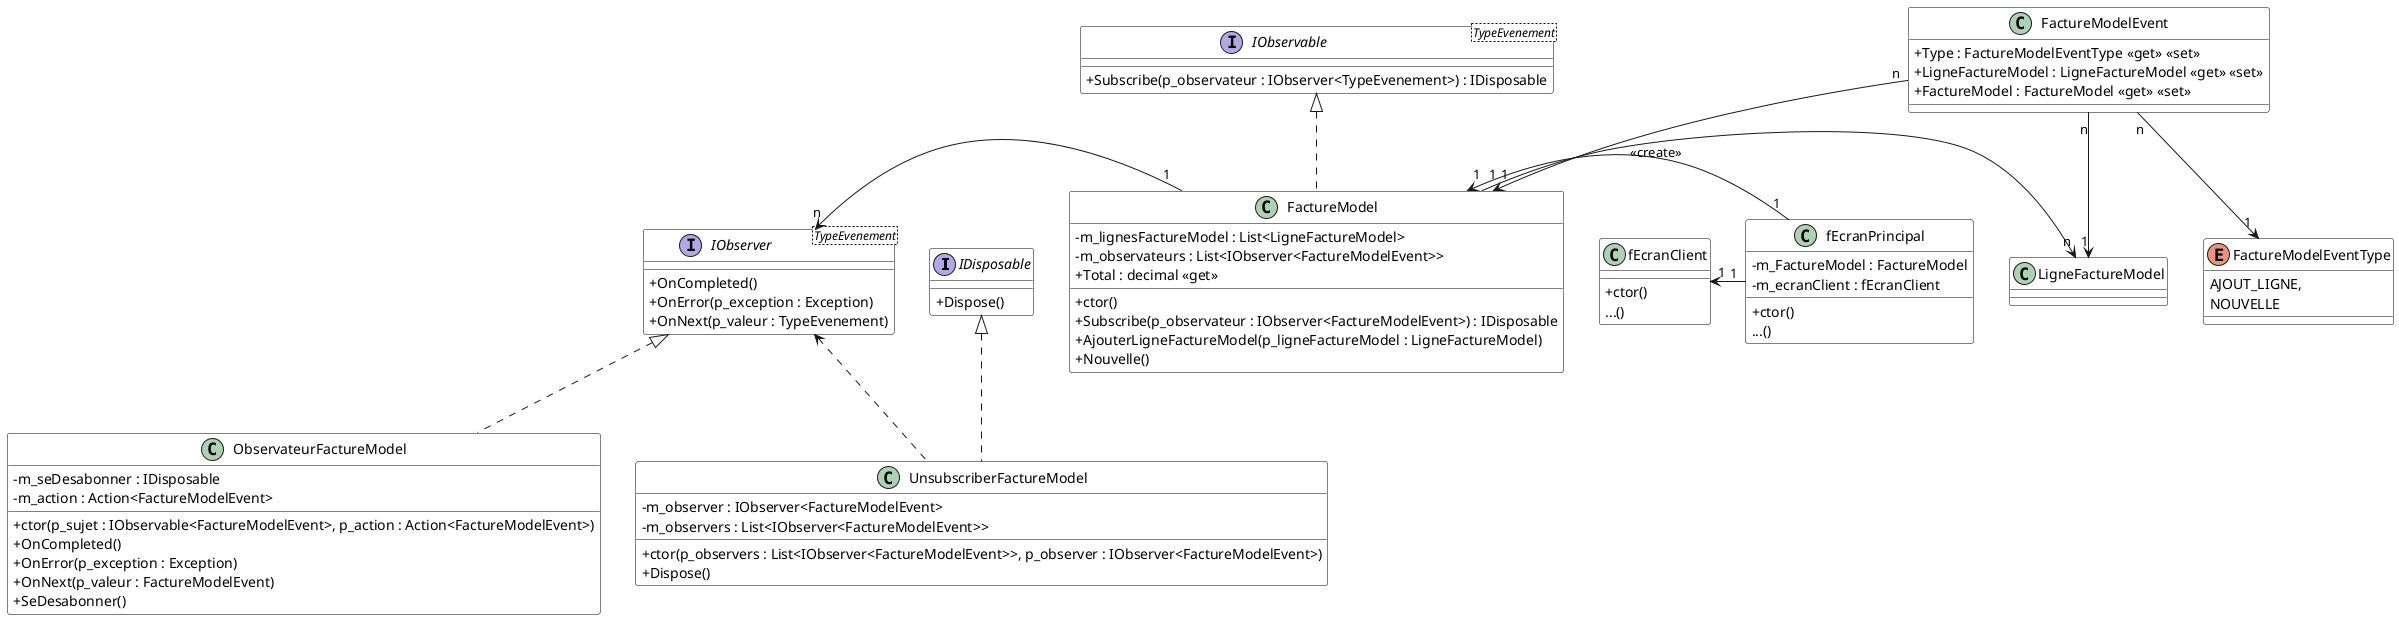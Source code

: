 @startuml DiagAppFactureGen

skinparam classAttributeIconSize 0
skinparam class {
    BackgroundColor White
    BorderColor #000
}

interface IDisposable {
    + Dispose()
}

interface IObservable<TypeEvenement> {
    + Subscribe(p_observateur : IObserver<TypeEvenement>) : IDisposable
}

interface IObserver<TypeEvenement> {
    + OnCompleted()
    + OnError(p_exception : Exception)
    + OnNext(p_valeur : TypeEvenement)
}

class FactureModel {
    - m_lignesFactureModel : List<LigneFactureModel>
    - m_observateurs : List<IObserver<FactureModelEvent>>
    + Total : decimal <<get>>
    + ctor()
    + Subscribe(p_observateur : IObserver<FactureModelEvent>) : IDisposable
    + AjouterLigneFactureModel(p_ligneFactureModel : LigneFactureModel)
    + Nouvelle()
}

class fEcranPrincipal {
    - m_FactureModel : FactureModel
    - m_ecranClient : fEcranClient
    + ctor()
    ...()
}

class fEcranClient {
    + ctor()
    ...()
}

class ObservateurFactureModel {
    - m_seDesabonner : IDisposable
    - m_action : Action<FactureModelEvent>
    + ctor(p_sujet : IObservable<FactureModelEvent>, p_action : Action<FactureModelEvent>)
    + OnCompleted()
    + OnError(p_exception : Exception)
    + OnNext(p_valeur : FactureModelEvent)
    + SeDesabonner()
}

class UnsubscriberFactureModel {
    - m_observer : IObserver<FactureModelEvent>
    - m_observers : List<IObserver<FactureModelEvent>>
    + ctor(p_observers : List<IObserver<FactureModelEvent>>, p_observer : IObserver<FactureModelEvent>)
    + Dispose()
}

class FactureModelEvent {
    + Type : FactureModelEventType <<get>> <<set>>
    + LigneFactureModel : LigneFactureModel <<get>> <<set>>
    + FactureModel : FactureModel <<get>> <<set>>
}

enum FactureModelEventType {
    AJOUT_LIGNE,
    NOUVELLE
}

FactureModelEvent "n" --> "1" FactureModel
FactureModelEvent "n" --> "1" LigneFactureModel
FactureModelEvent "n" --> "1" FactureModelEventType

fEcranPrincipal "1" -right-> "1" FactureModel : <<create>>
fEcranPrincipal "1" -left-> "1" fEcranClient
'fEcranPrincipal "1" ..> "1" ObservateurFactureModel : <<create>>

FactureModel "1" -left-> "n" IObserver
FactureModel "1" -right-> "n" LigneFactureModel

'fEcranClient "1" --> "1" FactureModel
'fEcranClient "1" ..> "1" ObservateurFactureModel : <<create>>

IObserver <|.. ObservateurFactureModel
IDisposable <|.. UnsubscriberFactureModel
IObserver <.. UnsubscriberFactureModel
IObservable <|.. FactureModel


@enduml

